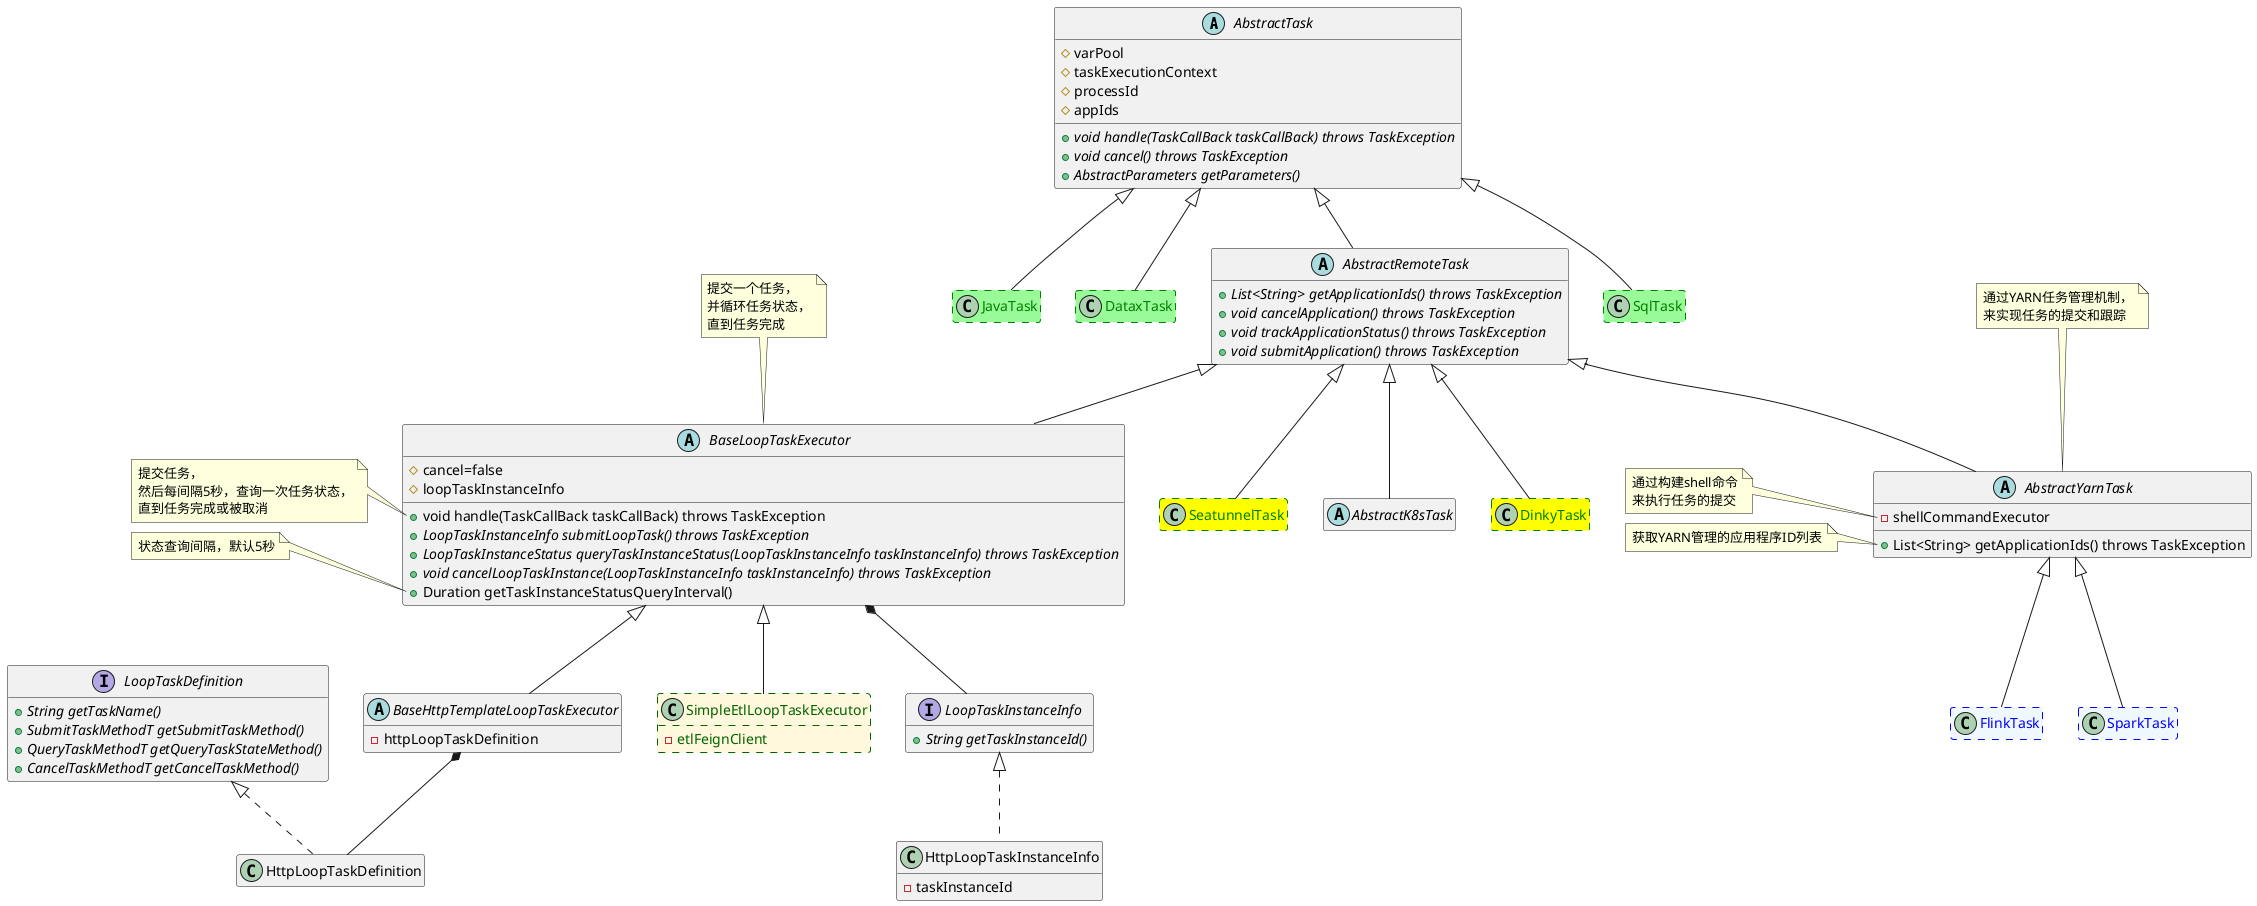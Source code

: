 @startuml
skinparam classFontColor automatic
hide empty members

'任务定义
abstract class AbstractTask {
    #varPool
    #taskExecutionContext
    #processId
    # appIds
    + {abstract} void handle(TaskCallBack taskCallBack) throws TaskException
    + {abstract} void cancel() throws TaskException
    + {abstract} AbstractParameters getParameters()
}
abstract class AbstractRemoteTask {
    + {abstract} List<String> getApplicationIds() throws TaskException
    + {abstract} void cancelApplication() throws TaskException
    + {abstract} void trackApplicationStatus() throws TaskException
    + {abstract} void submitApplication() throws TaskException
}
abstract class AbstractYarnTask {
    - shellCommandExecutor
    + List<String> getApplicationIds() throws TaskException
}
abstract class AbstractK8sTask
abstract class BaseLoopTaskExecutor {
    #cancel=false
    #loopTaskInstanceInfo
    + void handle(TaskCallBack taskCallBack) throws TaskException
    + {abstract} LoopTaskInstanceInfo submitLoopTask() throws TaskException
    + {abstract} LoopTaskInstanceStatus queryTaskInstanceStatus(LoopTaskInstanceInfo taskInstanceInfo) throws TaskException
    + {abstract} void cancelLoopTaskInstance(LoopTaskInstanceInfo taskInstanceInfo) throws TaskException
    + Duration getTaskInstanceStatusQueryInterval()
}
abstract class BaseHttpTemplateLoopTaskExecutor {
    - httpLoopTaskDefinition
}
class SimpleEtlLoopTaskExecutor #Cornsilk;line:darkgreen;line.dashed;text:darkgreen
{
    - etlFeignClient
}

class SqlTask #palegreen;line:green;line.dashed;text:green
class JavaTask #palegreen;line:green;line.dashed;text:green
class DataxTask #palegreen;line:green;line.dashed;text:green
class FlinkTask #aliceblue;line:blue;line.dashed;text:blue
class SparkTask #aliceblue;line:blue;line.dashed;text:blue
class DinkyTask #yellow;line:green;line.dashed;text:green
class SeatunnelTask #yellow;line:green;line.dashed;text:green

AbstractTask <|-- AbstractRemoteTask
AbstractRemoteTask <|-- AbstractK8sTask
AbstractRemoteTask <|-- AbstractYarnTask
AbstractRemoteTask <|-- BaseLoopTaskExecutor
BaseLoopTaskExecutor <|-- BaseHttpTemplateLoopTaskExecutor
BaseLoopTaskExecutor <|-- SimpleEtlLoopTaskExecutor
AbstractTask <|-- SqlTask
AbstractTask <|-- JavaTask
AbstractTask <|-- DataxTask
AbstractYarnTask <|-- FlinkTask
AbstractYarnTask <|-- SparkTask
AbstractRemoteTask <|-- DinkyTask
AbstractRemoteTask <|-- SeatunnelTask

'任务定义涉及的其他类
interface LoopTaskInstanceInfo {
    + {abstract} String getTaskInstanceId()
}
interface LoopTaskDefinition {
    + {abstract} String getTaskName()
    + {abstract} SubmitTaskMethodT getSubmitTaskMethod()
    + {abstract} QueryTaskMethodT getQueryTaskStateMethod()
    + {abstract} CancelTaskMethodT getCancelTaskMethod()
}
class HttpLoopTaskInstanceInfo {
  - taskInstanceId
}
class HttpLoopTaskDefinition
BaseLoopTaskExecutor *-- LoopTaskInstanceInfo
BaseHttpTemplateLoopTaskExecutor *-- HttpLoopTaskDefinition
LoopTaskDefinition <|.. HttpLoopTaskDefinition
LoopTaskInstanceInfo <|.. HttpLoopTaskInstanceInfo

'代码注释
note top of AbstractYarnTask
  通过YARN任务管理机制，
  来实现任务的提交和跟踪
end note

note left of AbstractYarnTask::shellCommandExecutor
  通过构建shell命令
  来执行任务的提交
end note

note left of AbstractYarnTask::getApplicationIds
  获取YARN管理的应用程序ID列表
end note

note top of BaseLoopTaskExecutor
 提交一个任务，
 并循环任务状态，
 直到任务完成
end note

note left of BaseLoopTaskExecutor::handle
 提交任务，
 然后每间隔5秒，查询一次任务状态，
 直到任务完成或被取消
end note

note left of BaseLoopTaskExecutor::getTaskInstanceStatusQueryInterval
 状态查询间隔，默认5秒
end note
@enduml